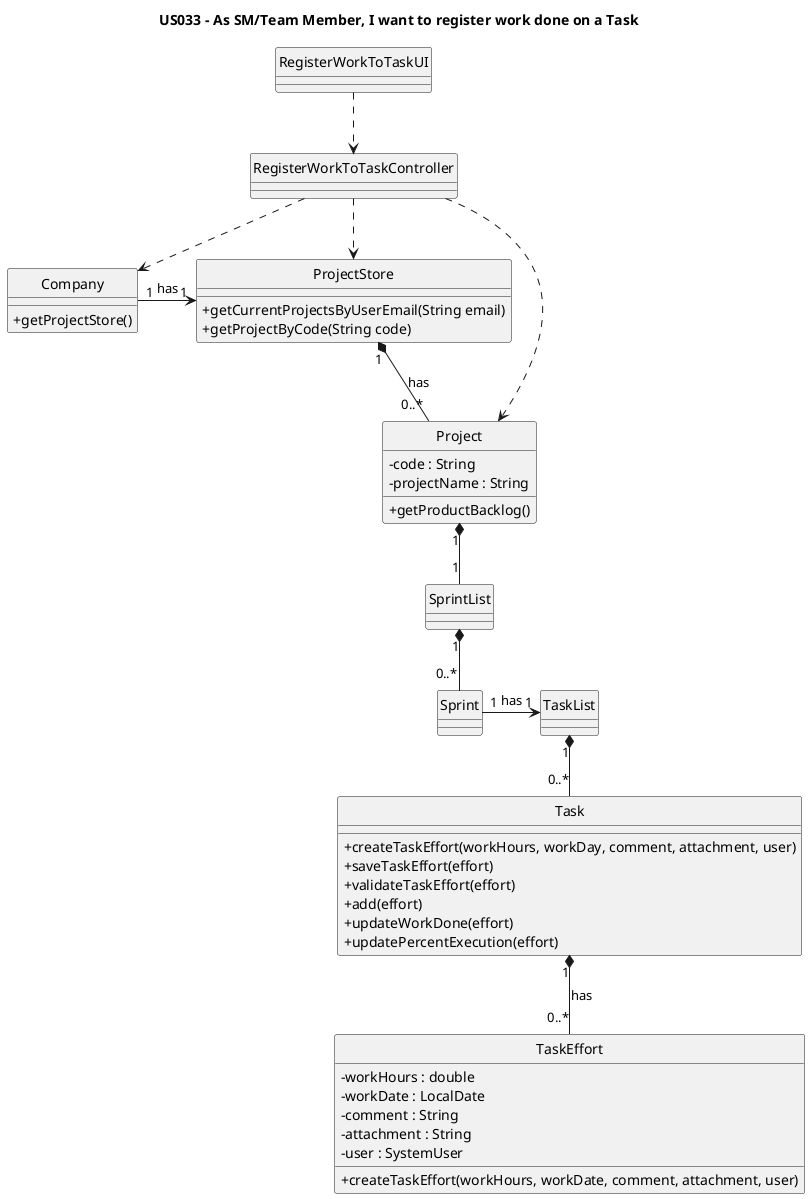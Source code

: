 @startuml
'https://plantuml.com/class-diagram

hide circle
skinparam classAttributeIconSize 0

title US033 - As SM/Team Member, I want to register work done on a Task

class RegisterWorkToTaskUI {
}

class RegisterWorkToTaskController {
}

class Company {
    +getProjectStore()
}

class ProjectStore {
+getCurrentProjectsByUserEmail(String email)
+getProjectByCode(String code)
}

class Project {
-code : String
-projectName : String
+getProductBacklog()
}

class SprintList {
}

class Sprint {
}

class TaskList {
}

class Task {
+createTaskEffort(workHours, workDay, comment, attachment, user)
+saveTaskEffort(effort)
+validateTaskEffort(effort)
+add(effort)
+updateWorkDone(effort)
+updatePercentExecution(effort)
}

class TaskEffort {
-workHours : double
-workDate : LocalDate
-comment : String
-attachment : String
-user : SystemUser
+createTaskEffort(workHours, workDate, comment, attachment, user)
}

RegisterWorkToTaskUI ..> RegisterWorkToTaskController

RegisterWorkToTaskController ..> Company
RegisterWorkToTaskController ..> ProjectStore
RegisterWorkToTaskController ..> Project

Company "1" -> "1" ProjectStore: has
ProjectStore "1" *-- "0..*" Project: has
Project "1" *-- "1" SprintList
SprintList "1" *-- "0..*" Sprint
Sprint "1" -> "1" TaskList: has
TaskList "1" *-- "0..*" Task
Task "1" *-- "0..*" TaskEffort: has
@enduml